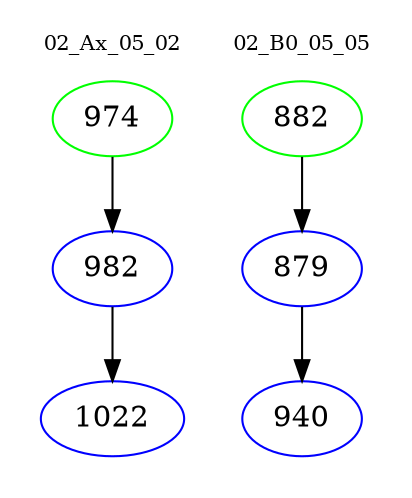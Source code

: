 digraph{
subgraph cluster_0 {
color = white
label = "02_Ax_05_02";
fontsize=10;
T0_974 [label="974", color="green"]
T0_974 -> T0_982 [color="black"]
T0_982 [label="982", color="blue"]
T0_982 -> T0_1022 [color="black"]
T0_1022 [label="1022", color="blue"]
}
subgraph cluster_1 {
color = white
label = "02_B0_05_05";
fontsize=10;
T1_882 [label="882", color="green"]
T1_882 -> T1_879 [color="black"]
T1_879 [label="879", color="blue"]
T1_879 -> T1_940 [color="black"]
T1_940 [label="940", color="blue"]
}
}
